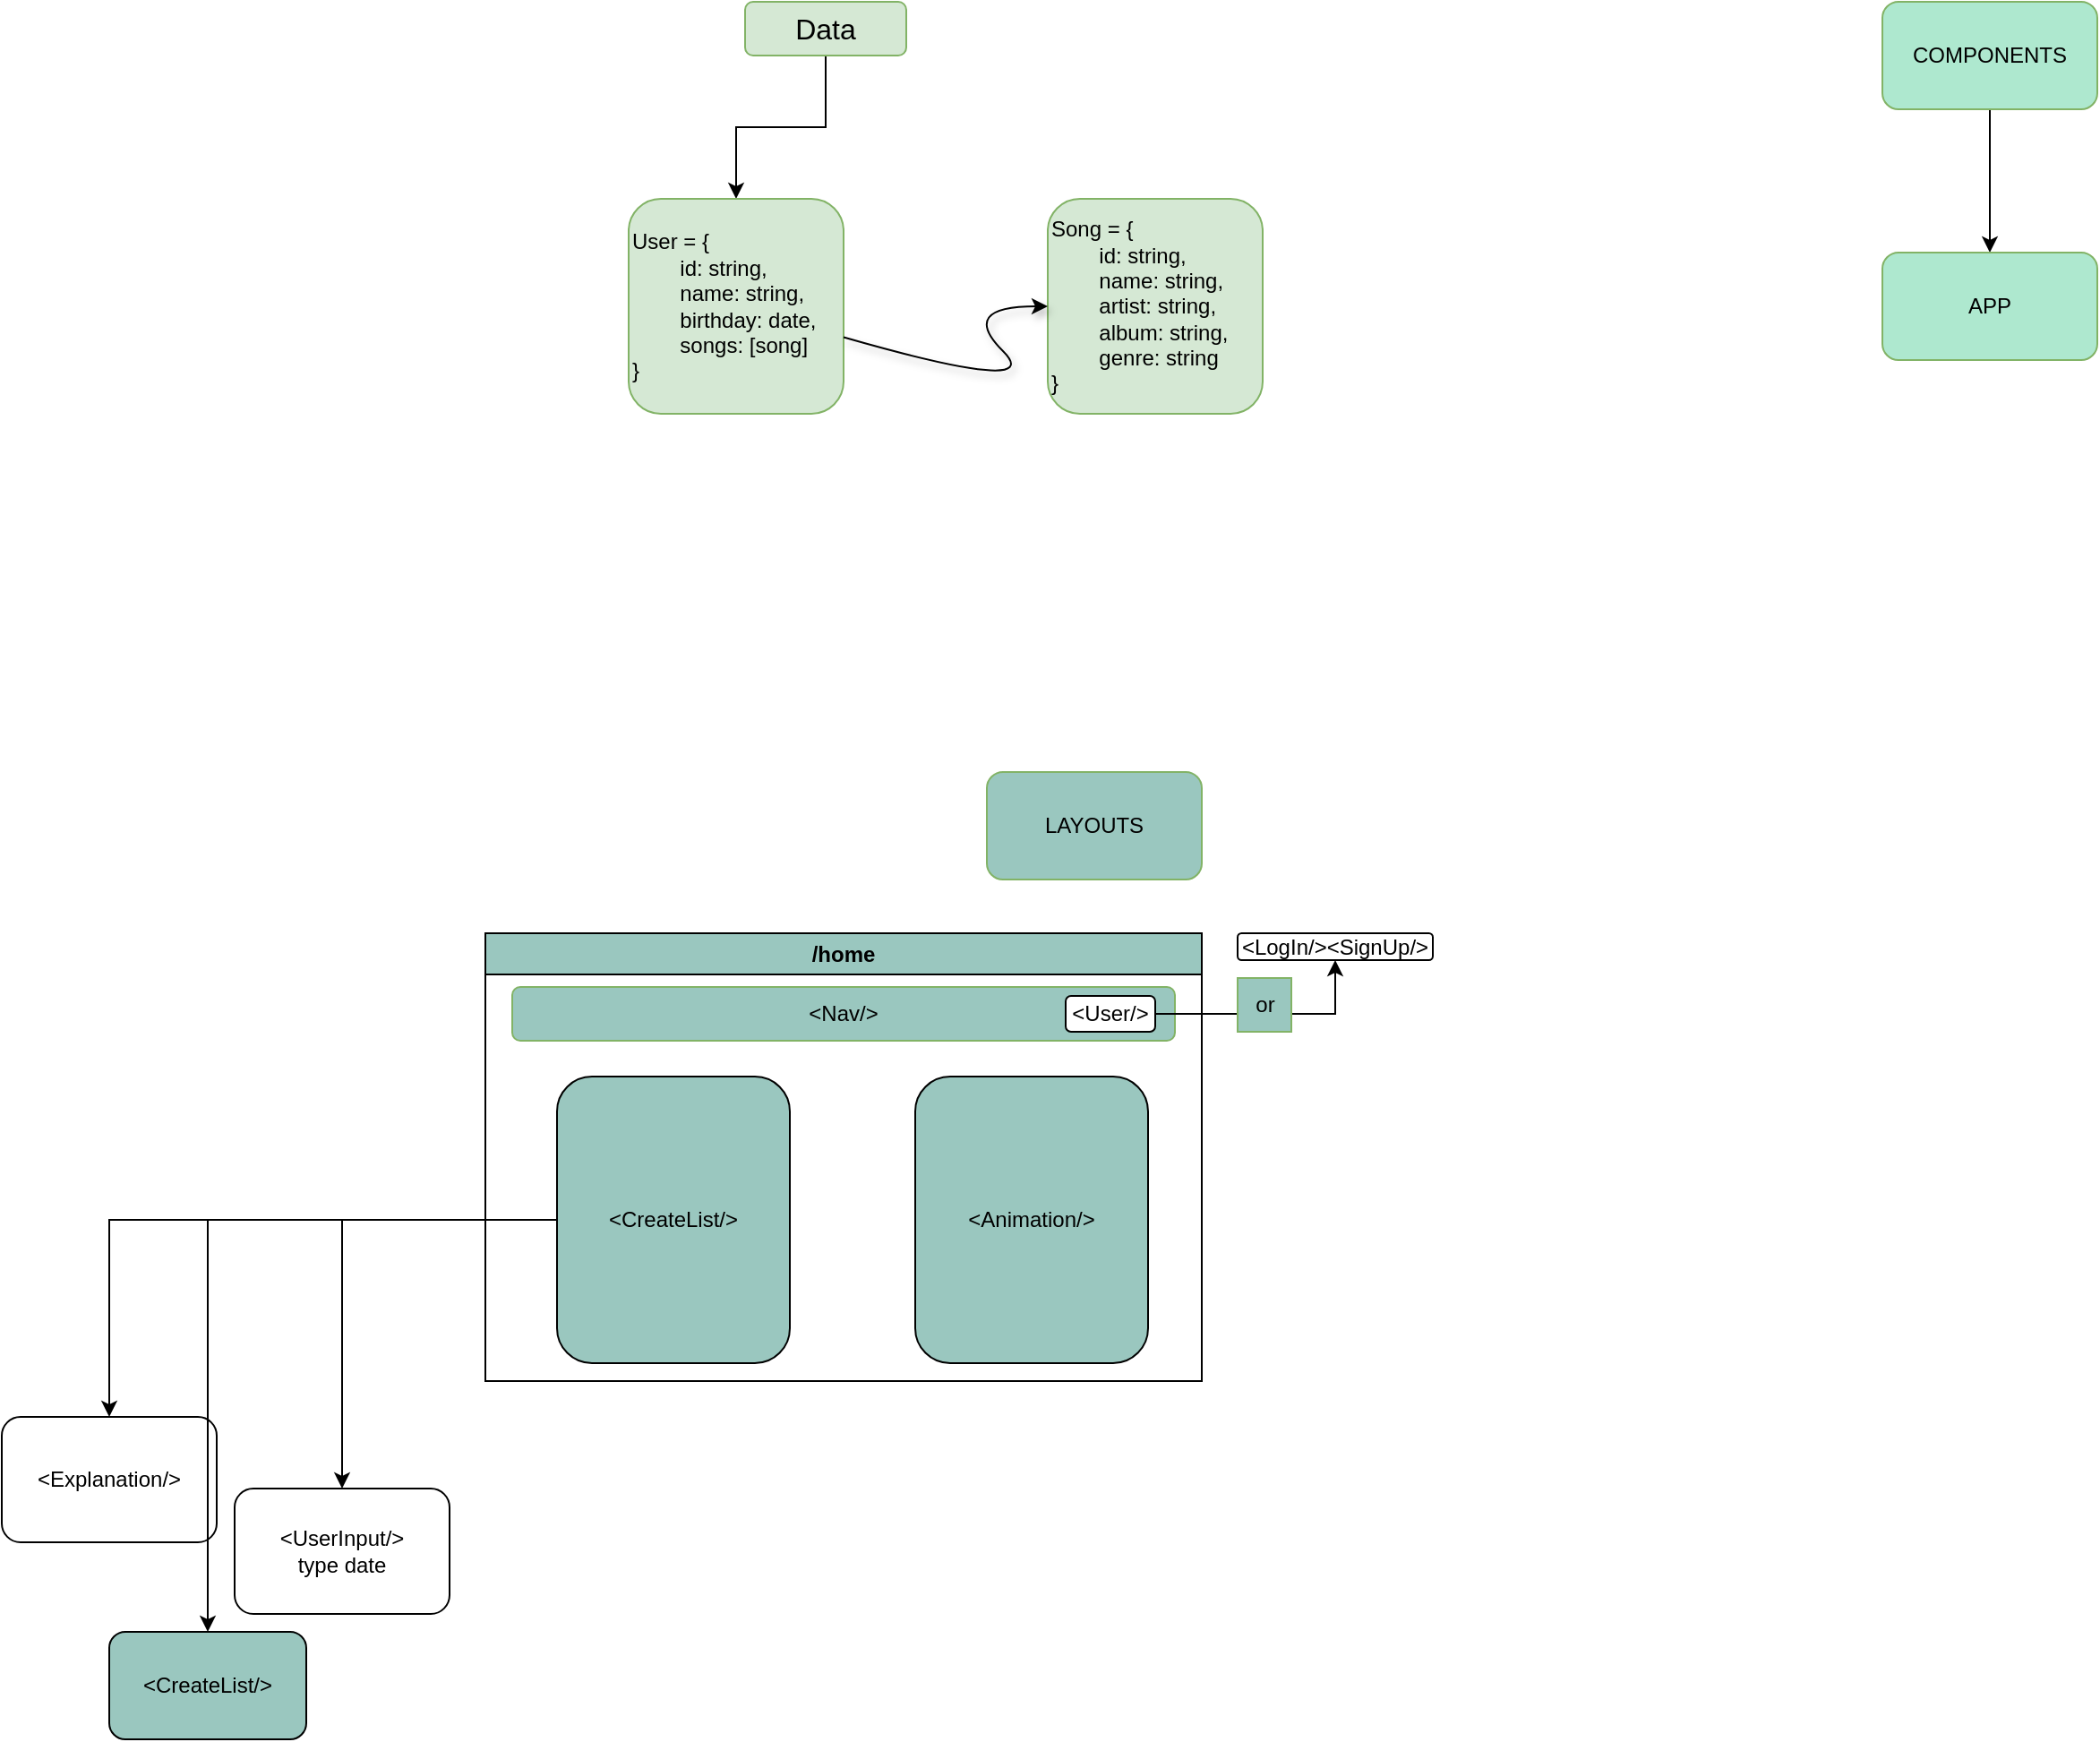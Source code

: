 <mxfile version="27.0.9">
  <diagram name="Page-1" id="_QXsAcfAYMFGrLzEVbrs">
    <mxGraphModel dx="1563" dy="668" grid="1" gridSize="10" guides="1" tooltips="1" connect="1" arrows="1" fold="1" page="1" pageScale="1" pageWidth="827" pageHeight="1169" math="0" shadow="0">
      <root>
        <mxCell id="0" />
        <mxCell id="1" parent="0" />
        <mxCell id="SZrXncdXwrirZbEpmNQi-11" value="" style="group" vertex="1" connectable="0" parent="1">
          <mxGeometry x="820" y="40" width="120" height="200" as="geometry" />
        </mxCell>
        <mxCell id="SZrXncdXwrirZbEpmNQi-10" value="" style="edgeStyle=orthogonalEdgeStyle;rounded=0;orthogonalLoop=1;jettySize=auto;html=1;" edge="1" parent="SZrXncdXwrirZbEpmNQi-11" source="SZrXncdXwrirZbEpmNQi-7" target="SZrXncdXwrirZbEpmNQi-9">
          <mxGeometry relative="1" as="geometry" />
        </mxCell>
        <mxCell id="SZrXncdXwrirZbEpmNQi-7" value="COMPONENTS" style="rounded=1;whiteSpace=wrap;html=1;fillColor=#AEE8CF;strokeColor=#82b366;" vertex="1" parent="SZrXncdXwrirZbEpmNQi-11">
          <mxGeometry width="120" height="60" as="geometry" />
        </mxCell>
        <mxCell id="SZrXncdXwrirZbEpmNQi-9" value="APP" style="rounded=1;whiteSpace=wrap;html=1;fillColor=#AEE8CF;strokeColor=#82b366;" vertex="1" parent="SZrXncdXwrirZbEpmNQi-11">
          <mxGeometry y="140" width="120" height="60" as="geometry" />
        </mxCell>
        <mxCell id="SZrXncdXwrirZbEpmNQi-12" value="" style="group" vertex="1" connectable="0" parent="1">
          <mxGeometry x="120" y="40" width="354" height="230" as="geometry" />
        </mxCell>
        <mxCell id="SZrXncdXwrirZbEpmNQi-3" value="" style="edgeStyle=orthogonalEdgeStyle;rounded=0;orthogonalLoop=1;jettySize=auto;html=1;" edge="1" parent="SZrXncdXwrirZbEpmNQi-12" source="SZrXncdXwrirZbEpmNQi-1" target="SZrXncdXwrirZbEpmNQi-2">
          <mxGeometry relative="1" as="geometry" />
        </mxCell>
        <mxCell id="SZrXncdXwrirZbEpmNQi-1" value="&lt;font style=&quot;font-size: 16px;&quot;&gt;Data&lt;/font&gt;" style="rounded=1;whiteSpace=wrap;html=1;fillColor=#d5e8d4;strokeColor=#82b366;" vertex="1" parent="SZrXncdXwrirZbEpmNQi-12">
          <mxGeometry x="65" width="90" height="30" as="geometry" />
        </mxCell>
        <mxCell id="SZrXncdXwrirZbEpmNQi-2" value="User = {&lt;div&gt;&lt;span style=&quot;white-space: pre;&quot;&gt;&#x9;&lt;/span&gt;id: string,&lt;/div&gt;&lt;div&gt;&lt;span style=&quot;white-space: pre;&quot;&gt;&#x9;&lt;/span&gt;name: string,&lt;/div&gt;&lt;div&gt;&lt;span style=&quot;white-space: pre;&quot;&gt;&#x9;&lt;/span&gt;birthday: date,&lt;/div&gt;&lt;div&gt;&lt;span style=&quot;white-space: pre;&quot;&gt;&#x9;&lt;/span&gt;songs: [song]&lt;/div&gt;&lt;div&gt;}&lt;/div&gt;" style="whiteSpace=wrap;html=1;fillColor=#d5e8d4;strokeColor=#82b366;rounded=1;align=left;" vertex="1" parent="SZrXncdXwrirZbEpmNQi-12">
          <mxGeometry y="110" width="120" height="120" as="geometry" />
        </mxCell>
        <mxCell id="SZrXncdXwrirZbEpmNQi-5" value="Song = {&lt;div&gt;&lt;span style=&quot;white-space: pre;&quot;&gt;&#x9;&lt;/span&gt;id: string,&lt;/div&gt;&lt;div&gt;&lt;span style=&quot;white-space: pre;&quot;&gt;&#x9;&lt;/span&gt;name: string,&lt;/div&gt;&lt;div&gt;&lt;span style=&quot;white-space: pre;&quot;&gt;&#x9;&lt;/span&gt;artist: string,&lt;/div&gt;&lt;div&gt;&lt;span style=&quot;white-space: pre;&quot;&gt;&#x9;&lt;/span&gt;album: string,&lt;/div&gt;&lt;div&gt;&lt;span style=&quot;white-space: pre;&quot;&gt;&#x9;&lt;/span&gt;genre: string&lt;/div&gt;&lt;div&gt;}&lt;/div&gt;" style="whiteSpace=wrap;html=1;fillColor=#d5e8d4;strokeColor=#82b366;rounded=1;align=left;" vertex="1" parent="SZrXncdXwrirZbEpmNQi-12">
          <mxGeometry x="234" y="110" width="120" height="120" as="geometry" />
        </mxCell>
        <mxCell id="SZrXncdXwrirZbEpmNQi-6" value="" style="curved=1;endArrow=classic;html=1;rounded=0;shadow=1;" edge="1" parent="SZrXncdXwrirZbEpmNQi-12" source="SZrXncdXwrirZbEpmNQi-2">
          <mxGeometry width="50" height="50" relative="1" as="geometry">
            <mxPoint x="170" y="210" as="sourcePoint" />
            <mxPoint x="234" y="170" as="targetPoint" />
            <Array as="points">
              <mxPoint x="234" y="220" />
              <mxPoint x="184" y="170" />
            </Array>
          </mxGeometry>
        </mxCell>
        <mxCell id="SZrXncdXwrirZbEpmNQi-13" value="LAYOUTS" style="rounded=1;whiteSpace=wrap;html=1;fillColor=#9AC7BF;strokeColor=#82b366;" vertex="1" parent="1">
          <mxGeometry x="320" y="470" width="120" height="60" as="geometry" />
        </mxCell>
        <mxCell id="SZrXncdXwrirZbEpmNQi-25" value="/home" style="swimlane;whiteSpace=wrap;html=1;fillColor=#9AC7BF;" vertex="1" parent="1">
          <mxGeometry x="40" y="560" width="400" height="250" as="geometry" />
        </mxCell>
        <mxCell id="SZrXncdXwrirZbEpmNQi-26" value="&amp;lt;Nav/&amp;gt;" style="rounded=1;whiteSpace=wrap;html=1;fillColor=#9AC7BF;strokeColor=#82b366;" vertex="1" parent="SZrXncdXwrirZbEpmNQi-25">
          <mxGeometry x="15" y="30" width="370" height="30" as="geometry" />
        </mxCell>
        <mxCell id="SZrXncdXwrirZbEpmNQi-27" value="&amp;lt;User/&amp;gt;" style="rounded=1;whiteSpace=wrap;html=1;" vertex="1" parent="SZrXncdXwrirZbEpmNQi-25">
          <mxGeometry x="324" y="35" width="50" height="20" as="geometry" />
        </mxCell>
        <mxCell id="SZrXncdXwrirZbEpmNQi-32" value="&amp;lt;CreateList/&amp;gt;" style="rounded=1;whiteSpace=wrap;html=1;fillColor=#9AC7BF;" vertex="1" parent="SZrXncdXwrirZbEpmNQi-25">
          <mxGeometry x="40" y="80" width="130" height="160" as="geometry" />
        </mxCell>
        <mxCell id="SZrXncdXwrirZbEpmNQi-33" value="&amp;lt;Animation/&amp;gt;" style="rounded=1;whiteSpace=wrap;html=1;fillColor=#9AC7BF;" vertex="1" parent="SZrXncdXwrirZbEpmNQi-25">
          <mxGeometry x="240" y="80" width="130" height="160" as="geometry" />
        </mxCell>
        <mxCell id="SZrXncdXwrirZbEpmNQi-29" value="&amp;lt;LogIn/&amp;gt;&amp;lt;SignUp/&amp;gt;" style="whiteSpace=wrap;html=1;rounded=1;" vertex="1" parent="1">
          <mxGeometry x="460" y="560" width="109" height="15" as="geometry" />
        </mxCell>
        <mxCell id="SZrXncdXwrirZbEpmNQi-30" value="" style="edgeStyle=orthogonalEdgeStyle;rounded=0;orthogonalLoop=1;jettySize=auto;html=1;" edge="1" parent="1" source="SZrXncdXwrirZbEpmNQi-27" target="SZrXncdXwrirZbEpmNQi-29">
          <mxGeometry relative="1" as="geometry" />
        </mxCell>
        <mxCell id="SZrXncdXwrirZbEpmNQi-31" value="or" style="text;html=1;align=center;verticalAlign=middle;resizable=0;points=[];autosize=1;strokeColor=#82b366;fillColor=#9AC7BF;" vertex="1" parent="1">
          <mxGeometry x="460" y="585" width="30" height="30" as="geometry" />
        </mxCell>
        <mxCell id="SZrXncdXwrirZbEpmNQi-34" value="&amp;lt;Explanation/&amp;gt;" style="rounded=1;whiteSpace=wrap;html=1;fillColor=#FFFFFF;" vertex="1" parent="1">
          <mxGeometry x="-230" y="830" width="120" height="70" as="geometry" />
        </mxCell>
        <mxCell id="SZrXncdXwrirZbEpmNQi-35" value="" style="edgeStyle=orthogonalEdgeStyle;rounded=0;orthogonalLoop=1;jettySize=auto;html=1;" edge="1" parent="1" source="SZrXncdXwrirZbEpmNQi-32" target="SZrXncdXwrirZbEpmNQi-34">
          <mxGeometry relative="1" as="geometry" />
        </mxCell>
        <mxCell id="SZrXncdXwrirZbEpmNQi-36" value="&amp;lt;UserInput/&amp;gt;&lt;div&gt;type date&lt;/div&gt;" style="rounded=1;whiteSpace=wrap;html=1;fillColor=#FFFFFF;" vertex="1" parent="1">
          <mxGeometry x="-100" y="870" width="120" height="70" as="geometry" />
        </mxCell>
        <mxCell id="SZrXncdXwrirZbEpmNQi-37" style="edgeStyle=orthogonalEdgeStyle;rounded=0;orthogonalLoop=1;jettySize=auto;html=1;" edge="1" parent="1" source="SZrXncdXwrirZbEpmNQi-32" target="SZrXncdXwrirZbEpmNQi-36">
          <mxGeometry relative="1" as="geometry" />
        </mxCell>
        <mxCell id="SZrXncdXwrirZbEpmNQi-38" value="&amp;lt;CreateList/&amp;gt;" style="rounded=1;whiteSpace=wrap;html=1;fillColor=#9AC7BF;" vertex="1" parent="1">
          <mxGeometry x="-170" y="950" width="110" height="60" as="geometry" />
        </mxCell>
        <mxCell id="SZrXncdXwrirZbEpmNQi-39" value="" style="edgeStyle=orthogonalEdgeStyle;rounded=0;orthogonalLoop=1;jettySize=auto;html=1;" edge="1" parent="1" source="SZrXncdXwrirZbEpmNQi-32" target="SZrXncdXwrirZbEpmNQi-38">
          <mxGeometry relative="1" as="geometry" />
        </mxCell>
      </root>
    </mxGraphModel>
  </diagram>
</mxfile>
